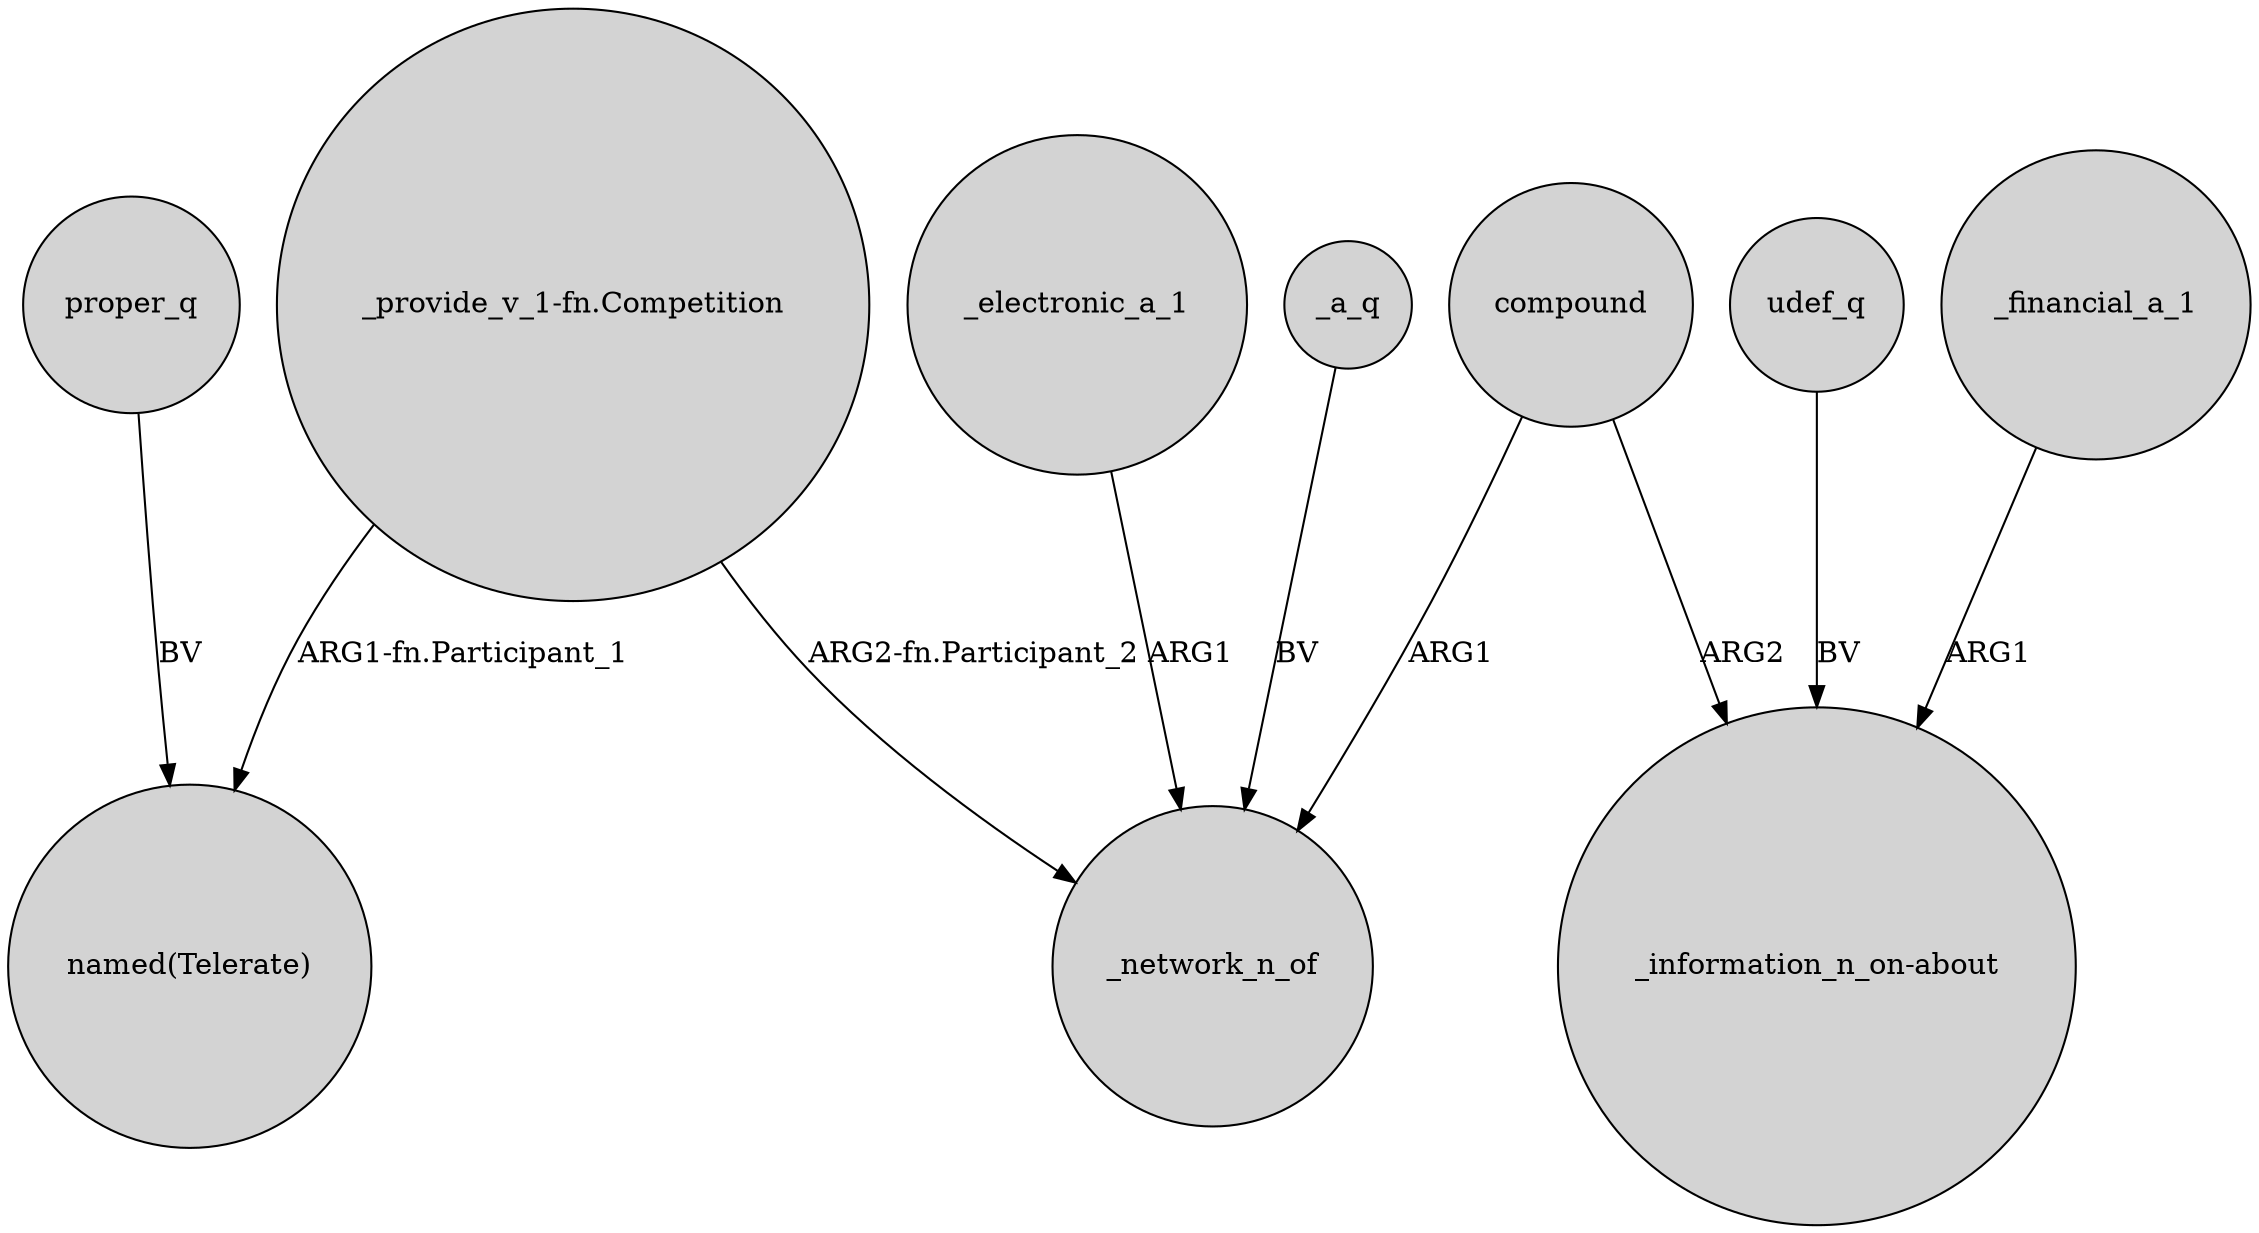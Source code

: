 digraph {
	node [shape=circle style=filled]
	proper_q -> "named(Telerate)" [label=BV]
	compound -> _network_n_of [label=ARG1]
	"_provide_v_1-fn.Competition" -> _network_n_of [label="ARG2-fn.Participant_2"]
	_electronic_a_1 -> _network_n_of [label=ARG1]
	udef_q -> "_information_n_on-about" [label=BV]
	"_provide_v_1-fn.Competition" -> "named(Telerate)" [label="ARG1-fn.Participant_1"]
	_a_q -> _network_n_of [label=BV]
	compound -> "_information_n_on-about" [label=ARG2]
	_financial_a_1 -> "_information_n_on-about" [label=ARG1]
}
